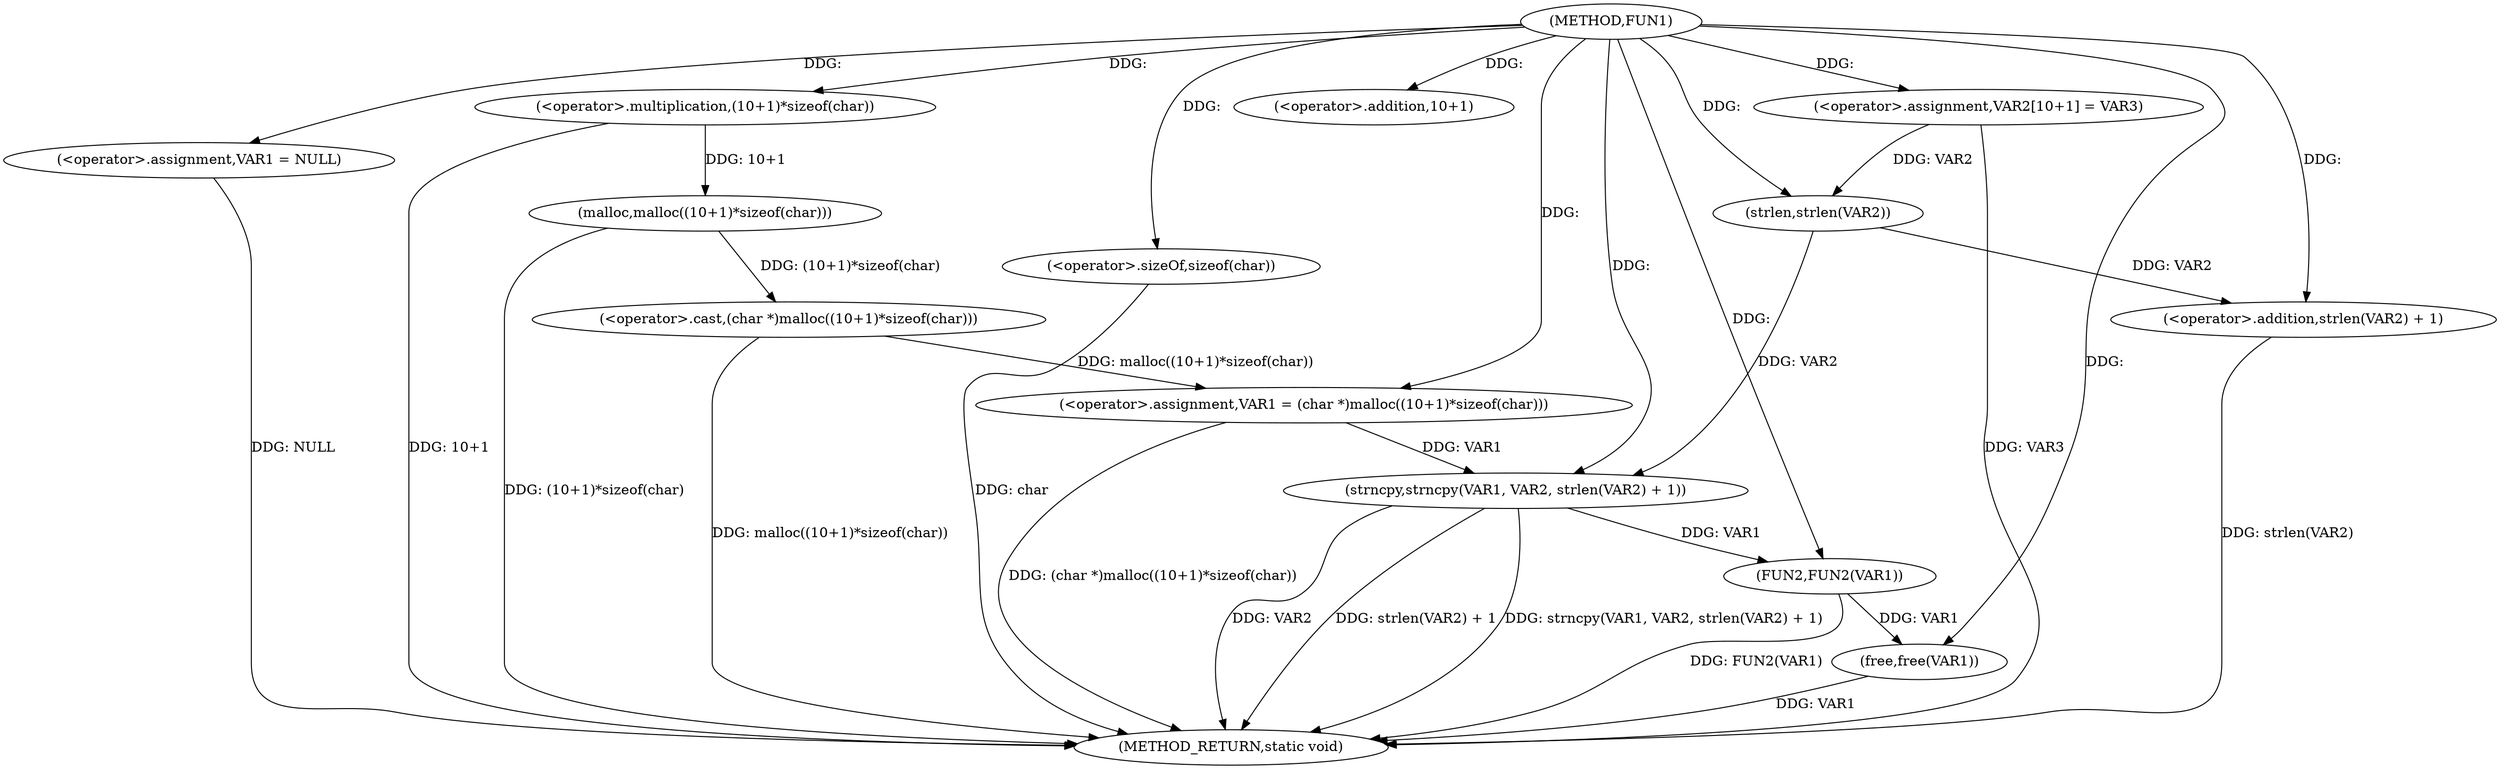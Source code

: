 digraph FUN1 {  
"1000100" [label = "(METHOD,FUN1)" ]
"1000135" [label = "(METHOD_RETURN,static void)" ]
"1000103" [label = "(<operator>.assignment,VAR1 = NULL)" ]
"1000108" [label = "(<operator>.assignment,VAR1 = (char *)malloc((10+1)*sizeof(char)))" ]
"1000110" [label = "(<operator>.cast,(char *)malloc((10+1)*sizeof(char)))" ]
"1000112" [label = "(malloc,malloc((10+1)*sizeof(char)))" ]
"1000113" [label = "(<operator>.multiplication,(10+1)*sizeof(char))" ]
"1000114" [label = "(<operator>.addition,10+1)" ]
"1000117" [label = "(<operator>.sizeOf,sizeof(char))" ]
"1000121" [label = "(<operator>.assignment,VAR2[10+1] = VAR3)" ]
"1000124" [label = "(strncpy,strncpy(VAR1, VAR2, strlen(VAR2) + 1))" ]
"1000127" [label = "(<operator>.addition,strlen(VAR2) + 1)" ]
"1000128" [label = "(strlen,strlen(VAR2))" ]
"1000131" [label = "(FUN2,FUN2(VAR1))" ]
"1000133" [label = "(free,free(VAR1))" ]
  "1000124" -> "1000135"  [ label = "DDG: VAR2"] 
  "1000103" -> "1000135"  [ label = "DDG: NULL"] 
  "1000113" -> "1000135"  [ label = "DDG: 10+1"] 
  "1000121" -> "1000135"  [ label = "DDG: VAR3"] 
  "1000124" -> "1000135"  [ label = "DDG: strlen(VAR2) + 1"] 
  "1000117" -> "1000135"  [ label = "DDG: char"] 
  "1000127" -> "1000135"  [ label = "DDG: strlen(VAR2)"] 
  "1000133" -> "1000135"  [ label = "DDG: VAR1"] 
  "1000110" -> "1000135"  [ label = "DDG: malloc((10+1)*sizeof(char))"] 
  "1000112" -> "1000135"  [ label = "DDG: (10+1)*sizeof(char)"] 
  "1000108" -> "1000135"  [ label = "DDG: (char *)malloc((10+1)*sizeof(char))"] 
  "1000131" -> "1000135"  [ label = "DDG: FUN2(VAR1)"] 
  "1000124" -> "1000135"  [ label = "DDG: strncpy(VAR1, VAR2, strlen(VAR2) + 1)"] 
  "1000100" -> "1000103"  [ label = "DDG: "] 
  "1000110" -> "1000108"  [ label = "DDG: malloc((10+1)*sizeof(char))"] 
  "1000100" -> "1000108"  [ label = "DDG: "] 
  "1000112" -> "1000110"  [ label = "DDG: (10+1)*sizeof(char)"] 
  "1000113" -> "1000112"  [ label = "DDG: 10+1"] 
  "1000100" -> "1000113"  [ label = "DDG: "] 
  "1000100" -> "1000114"  [ label = "DDG: "] 
  "1000100" -> "1000117"  [ label = "DDG: "] 
  "1000100" -> "1000121"  [ label = "DDG: "] 
  "1000108" -> "1000124"  [ label = "DDG: VAR1"] 
  "1000100" -> "1000124"  [ label = "DDG: "] 
  "1000128" -> "1000124"  [ label = "DDG: VAR2"] 
  "1000128" -> "1000127"  [ label = "DDG: VAR2"] 
  "1000121" -> "1000128"  [ label = "DDG: VAR2"] 
  "1000100" -> "1000128"  [ label = "DDG: "] 
  "1000100" -> "1000127"  [ label = "DDG: "] 
  "1000124" -> "1000131"  [ label = "DDG: VAR1"] 
  "1000100" -> "1000131"  [ label = "DDG: "] 
  "1000131" -> "1000133"  [ label = "DDG: VAR1"] 
  "1000100" -> "1000133"  [ label = "DDG: "] 
}
